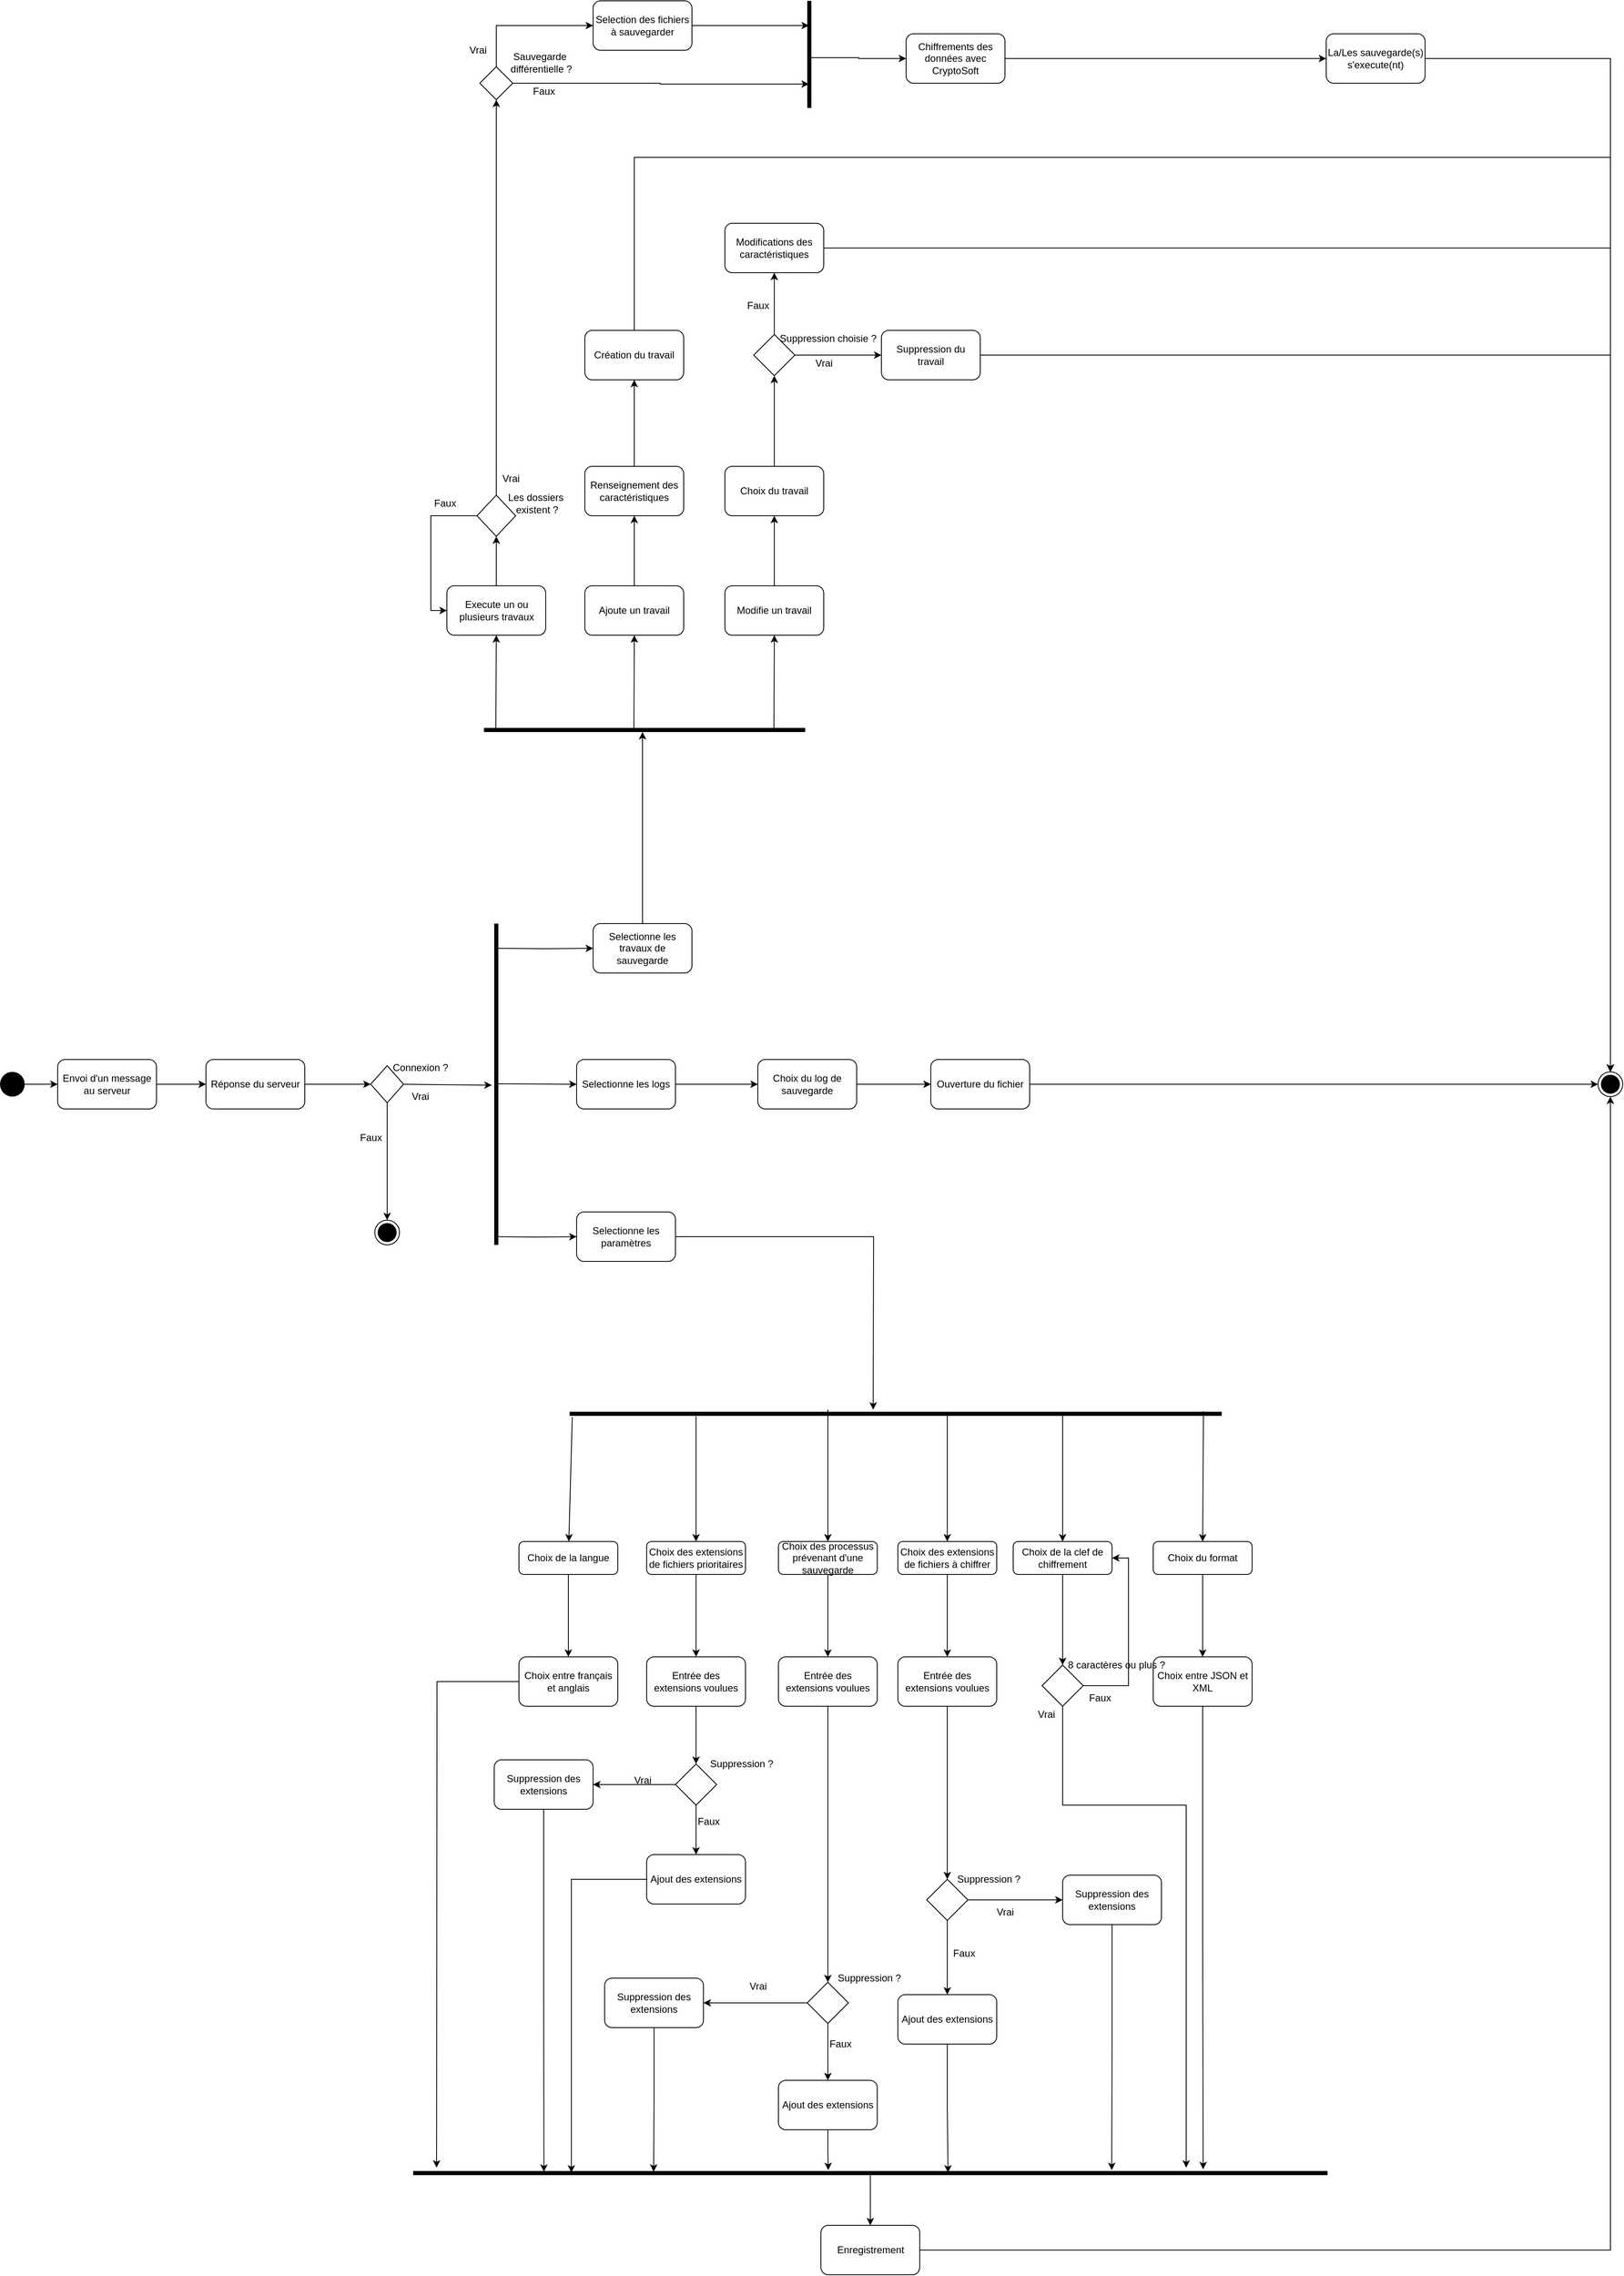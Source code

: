 <mxfile version="13.9.9" type="device"><diagram id="jHeaYpOQUecttkVSAdTn" name="Page-1"><mxGraphModel dx="2153" dy="1967" grid="1" gridSize="10" guides="1" tooltips="1" connect="1" arrows="1" fold="1" page="1" pageScale="1" pageWidth="827" pageHeight="1169" math="0" shadow="0"><root><mxCell id="0"/><mxCell id="1" parent="0"/><mxCell id="S0L2fQHhdzbisT9To6iD-13" style="edgeStyle=orthogonalEdgeStyle;rounded=0;orthogonalLoop=1;jettySize=auto;html=1;" edge="1" parent="1" source="CJok09yqFyBPi1jNYpN_-1" target="S0L2fQHhdzbisT9To6iD-1"><mxGeometry relative="1" as="geometry"/></mxCell><mxCell id="CJok09yqFyBPi1jNYpN_-1" value="" style="ellipse;fillColor=#000000;strokeColor=none;" parent="1" vertex="1"><mxGeometry x="-380" y="470" width="30" height="30" as="geometry"/></mxCell><mxCell id="CJok09yqFyBPi1jNYpN_-4" value="" style="html=1;points=[];perimeter=orthogonalPerimeter;fillColor=#000000;strokeColor=none;" parent="1" vertex="1"><mxGeometry x="220" y="290" width="5" height="390" as="geometry"/></mxCell><mxCell id="CJok09yqFyBPi1jNYpN_-5" style="edgeStyle=orthogonalEdgeStyle;rounded=0;orthogonalLoop=1;jettySize=auto;html=1;entryX=0;entryY=0.5;entryDx=0;entryDy=0;" parent="1" target="CJok09yqFyBPi1jNYpN_-6" edge="1"><mxGeometry relative="1" as="geometry"><mxPoint x="320" y="318" as="targetPoint"/><mxPoint x="224" y="320" as="sourcePoint"/></mxGeometry></mxCell><mxCell id="CJok09yqFyBPi1jNYpN_-6" value="Selectionne les travaux de sauvegarde" style="rounded=1;whiteSpace=wrap;html=1;" parent="1" vertex="1"><mxGeometry x="340" y="290" width="120" height="60" as="geometry"/></mxCell><mxCell id="CJok09yqFyBPi1jNYpN_-8" style="edgeStyle=orthogonalEdgeStyle;rounded=0;orthogonalLoop=1;jettySize=auto;html=1;entryX=0;entryY=0.5;entryDx=0;entryDy=0;" parent="1" target="CJok09yqFyBPi1jNYpN_-10" edge="1"><mxGeometry relative="1" as="geometry"><mxPoint x="325" y="484.5" as="targetPoint"/><mxPoint x="225" y="484.5" as="sourcePoint"/></mxGeometry></mxCell><mxCell id="CJok09yqFyBPi1jNYpN_-9" style="edgeStyle=orthogonalEdgeStyle;rounded=0;orthogonalLoop=1;jettySize=auto;html=1;entryX=0;entryY=0.5;entryDx=0;entryDy=0;" parent="1" target="CJok09yqFyBPi1jNYpN_-11" edge="1"><mxGeometry relative="1" as="geometry"><mxPoint x="330" y="670" as="targetPoint"/><mxPoint x="220" y="670" as="sourcePoint"/></mxGeometry></mxCell><mxCell id="CJok09yqFyBPi1jNYpN_-45" style="edgeStyle=orthogonalEdgeStyle;rounded=0;orthogonalLoop=1;jettySize=auto;html=1;entryX=0;entryY=0.5;entryDx=0;entryDy=0;" parent="1" source="CJok09yqFyBPi1jNYpN_-10" target="CJok09yqFyBPi1jNYpN_-46" edge="1"><mxGeometry relative="1" as="geometry"><mxPoint x="540" y="485" as="targetPoint"/></mxGeometry></mxCell><mxCell id="CJok09yqFyBPi1jNYpN_-10" value="Selectionne les logs" style="rounded=1;whiteSpace=wrap;html=1;" parent="1" vertex="1"><mxGeometry x="320" y="455" width="120" height="60" as="geometry"/></mxCell><mxCell id="CJok09yqFyBPi1jNYpN_-49" style="edgeStyle=orthogonalEdgeStyle;rounded=0;orthogonalLoop=1;jettySize=auto;html=1;" parent="1" source="CJok09yqFyBPi1jNYpN_-11" edge="1"><mxGeometry relative="1" as="geometry"><mxPoint x="680" y="880" as="targetPoint"/></mxGeometry></mxCell><mxCell id="CJok09yqFyBPi1jNYpN_-11" value="Selectionne les paramètres" style="rounded=1;whiteSpace=wrap;html=1;" parent="1" vertex="1"><mxGeometry x="320" y="640" width="120" height="60" as="geometry"/></mxCell><mxCell id="CJok09yqFyBPi1jNYpN_-13" value="" style="html=1;points=[];perimeter=orthogonalPerimeter;fillColor=#000000;strokeColor=none;rotation=90;" parent="1" vertex="1"><mxGeometry x="400" y="-140" width="5" height="390" as="geometry"/></mxCell><mxCell id="CJok09yqFyBPi1jNYpN_-14" value="" style="endArrow=classic;html=1;exitX=0.5;exitY=0;exitDx=0;exitDy=0;" parent="1" source="CJok09yqFyBPi1jNYpN_-6" target="CJok09yqFyBPi1jNYpN_-13" edge="1"><mxGeometry width="50" height="50" relative="1" as="geometry"><mxPoint x="370" y="230" as="sourcePoint"/><mxPoint x="420" y="180" as="targetPoint"/></mxGeometry></mxCell><mxCell id="CJok09yqFyBPi1jNYpN_-15" value="" style="endArrow=classic;html=1;exitX=0.9;exitY=0.963;exitDx=0;exitDy=0;exitPerimeter=0;entryX=0.5;entryY=1;entryDx=0;entryDy=0;" parent="1" source="CJok09yqFyBPi1jNYpN_-13" target="CJok09yqFyBPi1jNYpN_-16" edge="1"><mxGeometry width="50" height="50" relative="1" as="geometry"><mxPoint x="380" y="-10" as="sourcePoint"/><mxPoint x="222" y="-40" as="targetPoint"/></mxGeometry></mxCell><mxCell id="CJok09yqFyBPi1jNYpN_-16" value="Execute un ou plusieurs travaux" style="rounded=1;whiteSpace=wrap;html=1;" parent="1" vertex="1"><mxGeometry x="162.5" y="-120" width="120" height="60" as="geometry"/></mxCell><mxCell id="CJok09yqFyBPi1jNYpN_-17" value="Ajoute un travail" style="rounded=1;whiteSpace=wrap;html=1;" parent="1" vertex="1"><mxGeometry x="330" y="-120" width="120" height="60" as="geometry"/></mxCell><mxCell id="CJok09yqFyBPi1jNYpN_-18" value="Modifie un travail" style="rounded=1;whiteSpace=wrap;html=1;" parent="1" vertex="1"><mxGeometry x="500" y="-120" width="120" height="60" as="geometry"/></mxCell><mxCell id="CJok09yqFyBPi1jNYpN_-19" value="" style="endArrow=classic;html=1;exitX=0.9;exitY=0.963;exitDx=0;exitDy=0;exitPerimeter=0;entryX=0.5;entryY=1;entryDx=0;entryDy=0;" parent="1" edge="1"><mxGeometry width="50" height="50" relative="1" as="geometry"><mxPoint x="389.5" y="57" as="sourcePoint"/><mxPoint x="390.07" y="-60" as="targetPoint"/></mxGeometry></mxCell><mxCell id="CJok09yqFyBPi1jNYpN_-20" value="" style="endArrow=classic;html=1;exitX=0.9;exitY=0.963;exitDx=0;exitDy=0;exitPerimeter=0;entryX=0.5;entryY=1;entryDx=0;entryDy=0;" parent="1" edge="1"><mxGeometry width="50" height="50" relative="1" as="geometry"><mxPoint x="559.5" y="57" as="sourcePoint"/><mxPoint x="560.07" y="-60" as="targetPoint"/></mxGeometry></mxCell><mxCell id="CJok09yqFyBPi1jNYpN_-26" style="edgeStyle=orthogonalEdgeStyle;rounded=0;orthogonalLoop=1;jettySize=auto;html=1;entryX=0;entryY=0.5;entryDx=0;entryDy=0;" parent="1" source="CJok09yqFyBPi1jNYpN_-21" target="CJok09yqFyBPi1jNYpN_-16" edge="1"><mxGeometry relative="1" as="geometry"><mxPoint x="110" y="-205" as="targetPoint"/><Array as="points"><mxPoint x="143" y="-205"/><mxPoint x="143" y="-90"/></Array></mxGeometry></mxCell><mxCell id="CJok09yqFyBPi1jNYpN_-21" value="" style="rhombus;whiteSpace=wrap;html=1;" parent="1" vertex="1"><mxGeometry x="199" y="-230" width="47" height="50" as="geometry"/></mxCell><mxCell id="CJok09yqFyBPi1jNYpN_-22" value="" style="endArrow=classic;html=1;exitX=0.5;exitY=0;exitDx=0;exitDy=0;entryX=0.5;entryY=1;entryDx=0;entryDy=0;" parent="1" source="CJok09yqFyBPi1jNYpN_-16" target="CJok09yqFyBPi1jNYpN_-21" edge="1"><mxGeometry width="50" height="50" relative="1" as="geometry"><mxPoint x="310" y="-150" as="sourcePoint"/><mxPoint x="360" y="-200" as="targetPoint"/></mxGeometry></mxCell><mxCell id="CJok09yqFyBPi1jNYpN_-23" value="Les dossiers&lt;br&gt;&amp;nbsp;existent ?" style="text;html=1;align=center;verticalAlign=middle;resizable=0;points=[];autosize=1;" parent="1" vertex="1"><mxGeometry x="230" y="-235" width="80" height="30" as="geometry"/></mxCell><mxCell id="S0L2fQHhdzbisT9To6iD-15" style="edgeStyle=orthogonalEdgeStyle;rounded=0;orthogonalLoop=1;jettySize=auto;html=1;entryX=0.5;entryY=1;entryDx=0;entryDy=0;exitX=0.5;exitY=0;exitDx=0;exitDy=0;" edge="1" parent="1" source="CJok09yqFyBPi1jNYpN_-21" target="S0L2fQHhdzbisT9To6iD-14"><mxGeometry relative="1" as="geometry"><mxPoint x="222.5" y="-584" as="sourcePoint"/></mxGeometry></mxCell><mxCell id="CJok09yqFyBPi1jNYpN_-27" value="Vrai" style="text;html=1;align=center;verticalAlign=middle;resizable=0;points=[];autosize=1;" parent="1" vertex="1"><mxGeometry x="220" y="-260" width="40" height="20" as="geometry"/></mxCell><mxCell id="CJok09yqFyBPi1jNYpN_-28" value="Faux" style="text;html=1;align=center;verticalAlign=middle;resizable=0;points=[];autosize=1;" parent="1" vertex="1"><mxGeometry x="140" y="-230" width="40" height="20" as="geometry"/></mxCell><mxCell id="CJok09yqFyBPi1jNYpN_-29" value="" style="endArrow=classic;html=1;exitX=0.5;exitY=0;exitDx=0;exitDy=0;entryX=0.5;entryY=1;entryDx=0;entryDy=0;" parent="1" source="CJok09yqFyBPi1jNYpN_-17" target="CJok09yqFyBPi1jNYpN_-30" edge="1"><mxGeometry width="50" height="50" relative="1" as="geometry"><mxPoint x="389.5" y="-146.5" as="sourcePoint"/><mxPoint x="390" y="-270" as="targetPoint"/></mxGeometry></mxCell><mxCell id="CJok09yqFyBPi1jNYpN_-31" style="edgeStyle=orthogonalEdgeStyle;rounded=0;orthogonalLoop=1;jettySize=auto;html=1;entryX=0.5;entryY=1;entryDx=0;entryDy=0;" parent="1" source="CJok09yqFyBPi1jNYpN_-30" target="CJok09yqFyBPi1jNYpN_-32" edge="1"><mxGeometry relative="1" as="geometry"><mxPoint x="390" y="-420" as="targetPoint"/></mxGeometry></mxCell><mxCell id="CJok09yqFyBPi1jNYpN_-30" value="Renseignement des caractéristiques" style="rounded=1;whiteSpace=wrap;html=1;" parent="1" vertex="1"><mxGeometry x="330" y="-265" width="120" height="60" as="geometry"/></mxCell><mxCell id="CJok09yqFyBPi1jNYpN_-135" style="edgeStyle=orthogonalEdgeStyle;rounded=0;orthogonalLoop=1;jettySize=auto;html=1;entryX=0.5;entryY=0;entryDx=0;entryDy=0;" parent="1" source="CJok09yqFyBPi1jNYpN_-32" target="CJok09yqFyBPi1jNYpN_-130" edge="1"><mxGeometry relative="1" as="geometry"><Array as="points"><mxPoint x="390" y="-640"/><mxPoint x="1575" y="-640"/></Array></mxGeometry></mxCell><mxCell id="CJok09yqFyBPi1jNYpN_-32" value="Création du travail" style="rounded=1;whiteSpace=wrap;html=1;" parent="1" vertex="1"><mxGeometry x="330" y="-430" width="120" height="60" as="geometry"/></mxCell><mxCell id="CJok09yqFyBPi1jNYpN_-33" value="" style="endArrow=classic;html=1;exitX=0.5;exitY=0;exitDx=0;exitDy=0;entryX=0.5;entryY=1;entryDx=0;entryDy=0;" parent="1" target="CJok09yqFyBPi1jNYpN_-35" edge="1"><mxGeometry width="50" height="50" relative="1" as="geometry"><mxPoint x="560" y="-120" as="sourcePoint"/><mxPoint x="560" y="-270" as="targetPoint"/></mxGeometry></mxCell><mxCell id="CJok09yqFyBPi1jNYpN_-38" style="edgeStyle=orthogonalEdgeStyle;rounded=0;orthogonalLoop=1;jettySize=auto;html=1;entryX=0.5;entryY=1;entryDx=0;entryDy=0;" parent="1" source="CJok09yqFyBPi1jNYpN_-35" target="CJok09yqFyBPi1jNYpN_-37" edge="1"><mxGeometry relative="1" as="geometry"/></mxCell><mxCell id="CJok09yqFyBPi1jNYpN_-35" value="Choix du travail" style="rounded=1;whiteSpace=wrap;html=1;" parent="1" vertex="1"><mxGeometry x="500" y="-265" width="120" height="60" as="geometry"/></mxCell><mxCell id="CJok09yqFyBPi1jNYpN_-134" style="edgeStyle=orthogonalEdgeStyle;rounded=0;orthogonalLoop=1;jettySize=auto;html=1;entryX=0.5;entryY=0;entryDx=0;entryDy=0;" parent="1" source="CJok09yqFyBPi1jNYpN_-36" target="CJok09yqFyBPi1jNYpN_-130" edge="1"><mxGeometry relative="1" as="geometry"><mxPoint x="1580" y="470" as="targetPoint"/></mxGeometry></mxCell><mxCell id="CJok09yqFyBPi1jNYpN_-36" value="Modifications des caractéristiques" style="rounded=1;whiteSpace=wrap;html=1;" parent="1" vertex="1"><mxGeometry x="500" y="-560" width="120" height="60" as="geometry"/></mxCell><mxCell id="CJok09yqFyBPi1jNYpN_-39" style="edgeStyle=orthogonalEdgeStyle;rounded=0;orthogonalLoop=1;jettySize=auto;html=1;entryX=0.5;entryY=1;entryDx=0;entryDy=0;" parent="1" source="CJok09yqFyBPi1jNYpN_-37" target="CJok09yqFyBPi1jNYpN_-36" edge="1"><mxGeometry relative="1" as="geometry"/></mxCell><mxCell id="CJok09yqFyBPi1jNYpN_-40" style="edgeStyle=orthogonalEdgeStyle;rounded=0;orthogonalLoop=1;jettySize=auto;html=1;" parent="1" source="CJok09yqFyBPi1jNYpN_-37" edge="1"><mxGeometry relative="1" as="geometry"><mxPoint x="690" y="-400" as="targetPoint"/></mxGeometry></mxCell><mxCell id="CJok09yqFyBPi1jNYpN_-37" value="" style="rhombus;whiteSpace=wrap;html=1;" parent="1" vertex="1"><mxGeometry x="535" y="-425" width="50" height="50" as="geometry"/></mxCell><mxCell id="CJok09yqFyBPi1jNYpN_-133" style="edgeStyle=orthogonalEdgeStyle;rounded=0;orthogonalLoop=1;jettySize=auto;html=1;entryX=0.5;entryY=0;entryDx=0;entryDy=0;" parent="1" source="CJok09yqFyBPi1jNYpN_-41" target="CJok09yqFyBPi1jNYpN_-130" edge="1"><mxGeometry relative="1" as="geometry"/></mxCell><mxCell id="CJok09yqFyBPi1jNYpN_-41" value="Suppression du travail" style="rounded=1;whiteSpace=wrap;html=1;" parent="1" vertex="1"><mxGeometry x="690" y="-430" width="120" height="60" as="geometry"/></mxCell><mxCell id="CJok09yqFyBPi1jNYpN_-42" value="Suppression choisie ?" style="text;html=1;align=center;verticalAlign=middle;resizable=0;points=[];autosize=1;" parent="1" vertex="1"><mxGeometry x="560" y="-430" width="130" height="20" as="geometry"/></mxCell><mxCell id="CJok09yqFyBPi1jNYpN_-43" value="Faux" style="text;html=1;align=center;verticalAlign=middle;resizable=0;points=[];autosize=1;" parent="1" vertex="1"><mxGeometry x="520" y="-470" width="40" height="20" as="geometry"/></mxCell><mxCell id="CJok09yqFyBPi1jNYpN_-44" value="Vrai" style="text;html=1;align=center;verticalAlign=middle;resizable=0;points=[];autosize=1;" parent="1" vertex="1"><mxGeometry x="600" y="-400" width="40" height="20" as="geometry"/></mxCell><mxCell id="CJok09yqFyBPi1jNYpN_-47" style="edgeStyle=orthogonalEdgeStyle;rounded=0;orthogonalLoop=1;jettySize=auto;html=1;" parent="1" source="CJok09yqFyBPi1jNYpN_-46" edge="1"><mxGeometry relative="1" as="geometry"><mxPoint x="750" y="485" as="targetPoint"/></mxGeometry></mxCell><mxCell id="CJok09yqFyBPi1jNYpN_-46" value="Choix du log de sauvegarde" style="rounded=1;whiteSpace=wrap;html=1;" parent="1" vertex="1"><mxGeometry x="540" y="455" width="120" height="60" as="geometry"/></mxCell><mxCell id="CJok09yqFyBPi1jNYpN_-132" style="edgeStyle=orthogonalEdgeStyle;rounded=0;orthogonalLoop=1;jettySize=auto;html=1;entryX=0;entryY=0.5;entryDx=0;entryDy=0;" parent="1" source="CJok09yqFyBPi1jNYpN_-48" target="CJok09yqFyBPi1jNYpN_-130" edge="1"><mxGeometry relative="1" as="geometry"/></mxCell><mxCell id="CJok09yqFyBPi1jNYpN_-48" value="Ouverture du fichier" style="rounded=1;whiteSpace=wrap;html=1;" parent="1" vertex="1"><mxGeometry x="750" y="455" width="120" height="60" as="geometry"/></mxCell><mxCell id="CJok09yqFyBPi1jNYpN_-52" value="" style="html=1;points=[];perimeter=orthogonalPerimeter;fillColor=#000000;strokeColor=none;rotation=90;" parent="1" vertex="1"><mxGeometry x="704.85" y="489.22" width="5" height="791.56" as="geometry"/></mxCell><mxCell id="CJok09yqFyBPi1jNYpN_-54" value="" style="endArrow=classic;html=1;exitX=1.3;exitY=0.996;exitDx=0;exitDy=0;exitPerimeter=0;" parent="1" source="CJok09yqFyBPi1jNYpN_-52" target="CJok09yqFyBPi1jNYpN_-60" edge="1"><mxGeometry width="50" height="50" relative="1" as="geometry"><mxPoint x="680" y="730" as="sourcePoint"/><mxPoint x="380" y="1040" as="targetPoint"/></mxGeometry></mxCell><mxCell id="CJok09yqFyBPi1jNYpN_-55" value="" style="endArrow=classic;html=1;entryX=0.5;entryY=0;entryDx=0;entryDy=0;exitX=-0.101;exitY=0.028;exitDx=0;exitDy=0;exitPerimeter=0;" parent="1" source="CJok09yqFyBPi1jNYpN_-52" target="CJok09yqFyBPi1jNYpN_-62" edge="1"><mxGeometry width="50" height="50" relative="1" as="geometry"><mxPoint x="1060" y="889" as="sourcePoint"/><mxPoint x="1010.1" y="1029" as="targetPoint"/></mxGeometry></mxCell><mxCell id="CJok09yqFyBPi1jNYpN_-56" value="" style="endArrow=classic;html=1;entryX=0.5;entryY=0;entryDx=0;entryDy=0;" parent="1" target="CJok09yqFyBPi1jNYpN_-61" edge="1"><mxGeometry width="50" height="50" relative="1" as="geometry"><mxPoint x="465" y="888" as="sourcePoint"/><mxPoint x="492" y="1040" as="targetPoint"/></mxGeometry></mxCell><mxCell id="CJok09yqFyBPi1jNYpN_-57" value="" style="endArrow=classic;html=1;" parent="1" edge="1"><mxGeometry width="50" height="50" relative="1" as="geometry"><mxPoint x="625" y="880" as="sourcePoint"/><mxPoint x="625" y="1040" as="targetPoint"/></mxGeometry></mxCell><mxCell id="CJok09yqFyBPi1jNYpN_-58" value="" style="endArrow=classic;html=1;entryX=0.5;entryY=0;entryDx=0;entryDy=0;" parent="1" source="CJok09yqFyBPi1jNYpN_-52" target="CJok09yqFyBPi1jNYpN_-65" edge="1"><mxGeometry width="50" height="50" relative="1" as="geometry"><mxPoint x="700" y="890" as="sourcePoint"/><mxPoint x="744" y="1040" as="targetPoint"/></mxGeometry></mxCell><mxCell id="CJok09yqFyBPi1jNYpN_-59" value="" style="endArrow=classic;html=1;entryX=0.5;entryY=0;entryDx=0;entryDy=0;" parent="1" source="CJok09yqFyBPi1jNYpN_-52" target="CJok09yqFyBPi1jNYpN_-64" edge="1"><mxGeometry width="50" height="50" relative="1" as="geometry"><mxPoint x="880" y="890" as="sourcePoint"/><mxPoint x="880" y="1040" as="targetPoint"/></mxGeometry></mxCell><mxCell id="CJok09yqFyBPi1jNYpN_-67" style="edgeStyle=orthogonalEdgeStyle;rounded=0;orthogonalLoop=1;jettySize=auto;html=1;" parent="1" source="CJok09yqFyBPi1jNYpN_-60" edge="1"><mxGeometry relative="1" as="geometry"><mxPoint x="310" y="1180" as="targetPoint"/></mxGeometry></mxCell><mxCell id="CJok09yqFyBPi1jNYpN_-60" value="Choix de la langue" style="rounded=1;whiteSpace=wrap;html=1;" parent="1" vertex="1"><mxGeometry x="250" y="1040" width="120" height="40" as="geometry"/></mxCell><mxCell id="CJok09yqFyBPi1jNYpN_-68" style="edgeStyle=orthogonalEdgeStyle;rounded=0;orthogonalLoop=1;jettySize=auto;html=1;entryX=0.5;entryY=0;entryDx=0;entryDy=0;" parent="1" source="CJok09yqFyBPi1jNYpN_-61" target="CJok09yqFyBPi1jNYpN_-82" edge="1"><mxGeometry relative="1" as="geometry"><mxPoint x="465" y="1170" as="targetPoint"/></mxGeometry></mxCell><mxCell id="CJok09yqFyBPi1jNYpN_-61" value="Choix des extensions de fichiers prioritaires" style="rounded=1;whiteSpace=wrap;html=1;" parent="1" vertex="1"><mxGeometry x="405" y="1040" width="120" height="40" as="geometry"/></mxCell><mxCell id="CJok09yqFyBPi1jNYpN_-72" style="edgeStyle=orthogonalEdgeStyle;rounded=0;orthogonalLoop=1;jettySize=auto;html=1;entryX=0.5;entryY=0;entryDx=0;entryDy=0;" parent="1" source="CJok09yqFyBPi1jNYpN_-62" target="CJok09yqFyBPi1jNYpN_-75" edge="1"><mxGeometry relative="1" as="geometry"><mxPoint x="1060" y="1190" as="targetPoint"/></mxGeometry></mxCell><mxCell id="CJok09yqFyBPi1jNYpN_-62" value="Choix du format" style="rounded=1;whiteSpace=wrap;html=1;" parent="1" vertex="1"><mxGeometry x="1020" y="1040" width="120" height="40" as="geometry"/></mxCell><mxCell id="CJok09yqFyBPi1jNYpN_-71" style="edgeStyle=orthogonalEdgeStyle;rounded=0;orthogonalLoop=1;jettySize=auto;html=1;" parent="1" source="CJok09yqFyBPi1jNYpN_-64" edge="1"><mxGeometry relative="1" as="geometry"><mxPoint x="910" y="1190" as="targetPoint"/></mxGeometry></mxCell><mxCell id="CJok09yqFyBPi1jNYpN_-64" value="Choix de la clef de chiffrement" style="rounded=1;whiteSpace=wrap;html=1;" parent="1" vertex="1"><mxGeometry x="850" y="1040" width="120" height="40" as="geometry"/></mxCell><mxCell id="CJok09yqFyBPi1jNYpN_-70" style="edgeStyle=orthogonalEdgeStyle;rounded=0;orthogonalLoop=1;jettySize=auto;html=1;" parent="1" source="CJok09yqFyBPi1jNYpN_-65" edge="1"><mxGeometry relative="1" as="geometry"><mxPoint x="770" y="1180" as="targetPoint"/></mxGeometry></mxCell><mxCell id="CJok09yqFyBPi1jNYpN_-65" value="Choix des extensions de fichiers à chiffrer" style="rounded=1;whiteSpace=wrap;html=1;" parent="1" vertex="1"><mxGeometry x="710" y="1040" width="120" height="40" as="geometry"/></mxCell><mxCell id="CJok09yqFyBPi1jNYpN_-69" style="edgeStyle=orthogonalEdgeStyle;rounded=0;orthogonalLoop=1;jettySize=auto;html=1;" parent="1" source="CJok09yqFyBPi1jNYpN_-66" edge="1"><mxGeometry relative="1" as="geometry"><mxPoint x="625" y="1180" as="targetPoint"/></mxGeometry></mxCell><mxCell id="CJok09yqFyBPi1jNYpN_-66" value="Choix des processus prévenant d'une sauvegarde" style="rounded=1;whiteSpace=wrap;html=1;" parent="1" vertex="1"><mxGeometry x="565" y="1040" width="120" height="40" as="geometry"/></mxCell><mxCell id="CJok09yqFyBPi1jNYpN_-131" style="edgeStyle=orthogonalEdgeStyle;rounded=0;orthogonalLoop=1;jettySize=auto;html=1;entryX=0.5;entryY=1;entryDx=0;entryDy=0;" parent="1" source="CJok09yqFyBPi1jNYpN_-73" target="CJok09yqFyBPi1jNYpN_-130" edge="1"><mxGeometry relative="1" as="geometry"/></mxCell><mxCell id="CJok09yqFyBPi1jNYpN_-73" value="Enregistrement" style="rounded=1;whiteSpace=wrap;html=1;" parent="1" vertex="1"><mxGeometry x="616.57" y="1870" width="120" height="60" as="geometry"/></mxCell><mxCell id="CJok09yqFyBPi1jNYpN_-126" style="edgeStyle=orthogonalEdgeStyle;rounded=0;orthogonalLoop=1;jettySize=auto;html=1;" parent="1" source="CJok09yqFyBPi1jNYpN_-74" edge="1"><mxGeometry relative="1" as="geometry"><mxPoint x="150" y="1800" as="targetPoint"/></mxGeometry></mxCell><mxCell id="CJok09yqFyBPi1jNYpN_-74" value="Choix entre français et anglais" style="rounded=1;whiteSpace=wrap;html=1;" parent="1" vertex="1"><mxGeometry x="250" y="1180" width="120" height="60" as="geometry"/></mxCell><mxCell id="CJok09yqFyBPi1jNYpN_-127" style="edgeStyle=orthogonalEdgeStyle;rounded=0;orthogonalLoop=1;jettySize=auto;html=1;entryX=-0.414;entryY=0.136;entryDx=0;entryDy=0;entryPerimeter=0;" parent="1" source="CJok09yqFyBPi1jNYpN_-75" target="CJok09yqFyBPi1jNYpN_-119" edge="1"><mxGeometry relative="1" as="geometry"/></mxCell><mxCell id="CJok09yqFyBPi1jNYpN_-75" value="Choix entre JSON et XML" style="rounded=1;whiteSpace=wrap;html=1;" parent="1" vertex="1"><mxGeometry x="1020" y="1180" width="120" height="60" as="geometry"/></mxCell><mxCell id="CJok09yqFyBPi1jNYpN_-77" style="edgeStyle=orthogonalEdgeStyle;rounded=0;orthogonalLoop=1;jettySize=auto;html=1;entryX=1;entryY=0.5;entryDx=0;entryDy=0;" parent="1" source="CJok09yqFyBPi1jNYpN_-76" target="CJok09yqFyBPi1jNYpN_-64" edge="1"><mxGeometry relative="1" as="geometry"><mxPoint x="1000" y="1060" as="targetPoint"/><Array as="points"><mxPoint x="990" y="1215"/><mxPoint x="990" y="1060"/></Array></mxGeometry></mxCell><mxCell id="CJok09yqFyBPi1jNYpN_-80" style="edgeStyle=orthogonalEdgeStyle;rounded=0;orthogonalLoop=1;jettySize=auto;html=1;" parent="1" source="CJok09yqFyBPi1jNYpN_-76" edge="1"><mxGeometry relative="1" as="geometry"><mxPoint x="1060" y="1800" as="targetPoint"/><Array as="points"><mxPoint x="910" y="1360"/><mxPoint x="1060" y="1360"/></Array></mxGeometry></mxCell><mxCell id="CJok09yqFyBPi1jNYpN_-76" value="" style="rhombus;whiteSpace=wrap;html=1;" parent="1" vertex="1"><mxGeometry x="885" y="1190" width="50" height="50" as="geometry"/></mxCell><mxCell id="CJok09yqFyBPi1jNYpN_-78" value="Faux" style="text;html=1;align=center;verticalAlign=middle;resizable=0;points=[];autosize=1;" parent="1" vertex="1"><mxGeometry x="935" y="1220" width="40" height="20" as="geometry"/></mxCell><mxCell id="CJok09yqFyBPi1jNYpN_-79" value="8 caractères ou plus ?" style="text;html=1;align=center;verticalAlign=middle;resizable=0;points=[];autosize=1;" parent="1" vertex="1"><mxGeometry x="910" y="1180" width="130" height="20" as="geometry"/></mxCell><mxCell id="CJok09yqFyBPi1jNYpN_-81" value="Vrai" style="text;html=1;align=center;verticalAlign=middle;resizable=0;points=[];autosize=1;" parent="1" vertex="1"><mxGeometry x="870" y="1240" width="40" height="20" as="geometry"/></mxCell><mxCell id="CJok09yqFyBPi1jNYpN_-83" style="edgeStyle=orthogonalEdgeStyle;rounded=0;orthogonalLoop=1;jettySize=auto;html=1;" parent="1" source="CJok09yqFyBPi1jNYpN_-82" edge="1"><mxGeometry relative="1" as="geometry"><mxPoint x="465" y="1310" as="targetPoint"/></mxGeometry></mxCell><mxCell id="CJok09yqFyBPi1jNYpN_-82" value="Entrée des extensions voulues" style="rounded=1;whiteSpace=wrap;html=1;" parent="1" vertex="1"><mxGeometry x="405" y="1180" width="120" height="60" as="geometry"/></mxCell><mxCell id="CJok09yqFyBPi1jNYpN_-89" style="edgeStyle=orthogonalEdgeStyle;rounded=0;orthogonalLoop=1;jettySize=auto;html=1;entryX=0.5;entryY=0;entryDx=0;entryDy=0;" parent="1" source="CJok09yqFyBPi1jNYpN_-84" target="CJok09yqFyBPi1jNYpN_-90" edge="1"><mxGeometry relative="1" as="geometry"><mxPoint x="465" y="1440" as="targetPoint"/></mxGeometry></mxCell><mxCell id="CJok09yqFyBPi1jNYpN_-84" value="" style="rhombus;whiteSpace=wrap;html=1;" parent="1" vertex="1"><mxGeometry x="440" y="1310" width="50" height="50" as="geometry"/></mxCell><mxCell id="CJok09yqFyBPi1jNYpN_-85" value="Suppression ?" style="text;html=1;align=center;verticalAlign=middle;resizable=0;points=[];autosize=1;" parent="1" vertex="1"><mxGeometry x="475" y="1300" width="90" height="20" as="geometry"/></mxCell><mxCell id="CJok09yqFyBPi1jNYpN_-86" value="" style="endArrow=classic;html=1;exitX=0;exitY=0.5;exitDx=0;exitDy=0;entryX=1;entryY=0.5;entryDx=0;entryDy=0;" parent="1" source="CJok09yqFyBPi1jNYpN_-84" target="CJok09yqFyBPi1jNYpN_-87" edge="1"><mxGeometry width="50" height="50" relative="1" as="geometry"><mxPoint x="990" y="1310" as="sourcePoint"/><mxPoint x="370" y="1335" as="targetPoint"/></mxGeometry></mxCell><mxCell id="CJok09yqFyBPi1jNYpN_-125" style="edgeStyle=orthogonalEdgeStyle;rounded=0;orthogonalLoop=1;jettySize=auto;html=1;entryX=0.186;entryY=0.857;entryDx=0;entryDy=0;entryPerimeter=0;" parent="1" source="CJok09yqFyBPi1jNYpN_-87" target="CJok09yqFyBPi1jNYpN_-119" edge="1"><mxGeometry relative="1" as="geometry"><mxPoint x="280" y="1720" as="targetPoint"/><Array as="points"/></mxGeometry></mxCell><mxCell id="CJok09yqFyBPi1jNYpN_-87" value="Suppression des extensions" style="rounded=1;whiteSpace=wrap;html=1;" parent="1" vertex="1"><mxGeometry x="220" y="1305" width="120" height="60" as="geometry"/></mxCell><mxCell id="CJok09yqFyBPi1jNYpN_-88" value="Vrai" style="text;html=1;align=center;verticalAlign=middle;resizable=0;points=[];autosize=1;" parent="1" vertex="1"><mxGeometry x="380" y="1320" width="40" height="20" as="geometry"/></mxCell><mxCell id="CJok09yqFyBPi1jNYpN_-123" style="edgeStyle=orthogonalEdgeStyle;rounded=0;orthogonalLoop=1;jettySize=auto;html=1;entryX=0.386;entryY=0.827;entryDx=0;entryDy=0;entryPerimeter=0;" parent="1" source="CJok09yqFyBPi1jNYpN_-90" target="CJok09yqFyBPi1jNYpN_-119" edge="1"><mxGeometry relative="1" as="geometry"><Array as="points"><mxPoint x="314" y="1450"/></Array></mxGeometry></mxCell><mxCell id="CJok09yqFyBPi1jNYpN_-90" value="Ajout des extensions" style="rounded=1;whiteSpace=wrap;html=1;" parent="1" vertex="1"><mxGeometry x="405" y="1420" width="120" height="60" as="geometry"/></mxCell><mxCell id="CJok09yqFyBPi1jNYpN_-100" style="edgeStyle=orthogonalEdgeStyle;rounded=0;orthogonalLoop=1;jettySize=auto;html=1;entryX=0.5;entryY=0;entryDx=0;entryDy=0;" parent="1" source="CJok09yqFyBPi1jNYpN_-91" target="CJok09yqFyBPi1jNYpN_-102" edge="1"><mxGeometry relative="1" as="geometry"><mxPoint x="625" y="1590" as="targetPoint"/></mxGeometry></mxCell><mxCell id="CJok09yqFyBPi1jNYpN_-91" value="Entrée des extensions voulues" style="rounded=1;whiteSpace=wrap;html=1;" parent="1" vertex="1"><mxGeometry x="565" y="1180" width="120" height="60" as="geometry"/></mxCell><mxCell id="CJok09yqFyBPi1jNYpN_-101" style="edgeStyle=orthogonalEdgeStyle;rounded=0;orthogonalLoop=1;jettySize=auto;html=1;entryX=0.5;entryY=0;entryDx=0;entryDy=0;" parent="1" source="CJok09yqFyBPi1jNYpN_-92" target="CJok09yqFyBPi1jNYpN_-108" edge="1"><mxGeometry relative="1" as="geometry"><mxPoint x="770" y="1460" as="targetPoint"/></mxGeometry></mxCell><mxCell id="CJok09yqFyBPi1jNYpN_-92" value="Entrée des extensions voulues" style="rounded=1;whiteSpace=wrap;html=1;" parent="1" vertex="1"><mxGeometry x="710" y="1180" width="120" height="60" as="geometry"/></mxCell><mxCell id="CJok09yqFyBPi1jNYpN_-106" style="edgeStyle=orthogonalEdgeStyle;rounded=0;orthogonalLoop=1;jettySize=auto;html=1;entryX=1;entryY=0.5;entryDx=0;entryDy=0;" parent="1" source="CJok09yqFyBPi1jNYpN_-102" target="CJok09yqFyBPi1jNYpN_-104" edge="1"><mxGeometry relative="1" as="geometry"/></mxCell><mxCell id="CJok09yqFyBPi1jNYpN_-107" style="edgeStyle=orthogonalEdgeStyle;rounded=0;orthogonalLoop=1;jettySize=auto;html=1;entryX=0.5;entryY=0;entryDx=0;entryDy=0;" parent="1" source="CJok09yqFyBPi1jNYpN_-102" target="CJok09yqFyBPi1jNYpN_-105" edge="1"><mxGeometry relative="1" as="geometry"/></mxCell><mxCell id="CJok09yqFyBPi1jNYpN_-102" value="" style="rhombus;whiteSpace=wrap;html=1;" parent="1" vertex="1"><mxGeometry x="600" y="1575" width="50" height="50" as="geometry"/></mxCell><mxCell id="CJok09yqFyBPi1jNYpN_-103" value="Suppression ?" style="text;html=1;align=center;verticalAlign=middle;resizable=0;points=[];autosize=1;" parent="1" vertex="1"><mxGeometry x="630" y="1560" width="90" height="20" as="geometry"/></mxCell><mxCell id="CJok09yqFyBPi1jNYpN_-122" style="edgeStyle=orthogonalEdgeStyle;rounded=0;orthogonalLoop=1;jettySize=auto;html=1;entryX=0.186;entryY=0.737;entryDx=0;entryDy=0;entryPerimeter=0;" parent="1" source="CJok09yqFyBPi1jNYpN_-104" target="CJok09yqFyBPi1jNYpN_-119" edge="1"><mxGeometry relative="1" as="geometry"/></mxCell><mxCell id="CJok09yqFyBPi1jNYpN_-104" value="Suppression des extensions" style="rounded=1;whiteSpace=wrap;html=1;" parent="1" vertex="1"><mxGeometry x="354" y="1570" width="120" height="60" as="geometry"/></mxCell><mxCell id="CJok09yqFyBPi1jNYpN_-120" style="edgeStyle=orthogonalEdgeStyle;rounded=0;orthogonalLoop=1;jettySize=auto;html=1;entryX=-0.214;entryY=0.546;entryDx=0;entryDy=0;entryPerimeter=0;" parent="1" source="CJok09yqFyBPi1jNYpN_-105" target="CJok09yqFyBPi1jNYpN_-119" edge="1"><mxGeometry relative="1" as="geometry"/></mxCell><mxCell id="CJok09yqFyBPi1jNYpN_-105" value="Ajout des extensions" style="rounded=1;whiteSpace=wrap;html=1;" parent="1" vertex="1"><mxGeometry x="565" y="1694" width="120" height="60" as="geometry"/></mxCell><mxCell id="CJok09yqFyBPi1jNYpN_-109" style="edgeStyle=orthogonalEdgeStyle;rounded=0;orthogonalLoop=1;jettySize=auto;html=1;exitX=1;exitY=0.5;exitDx=0;exitDy=0;entryX=0;entryY=0.5;entryDx=0;entryDy=0;" parent="1" source="CJok09yqFyBPi1jNYpN_-108" target="CJok09yqFyBPi1jNYpN_-113" edge="1"><mxGeometry relative="1" as="geometry"><mxPoint x="910" y="1475" as="targetPoint"/></mxGeometry></mxCell><mxCell id="CJok09yqFyBPi1jNYpN_-111" style="edgeStyle=orthogonalEdgeStyle;rounded=0;orthogonalLoop=1;jettySize=auto;html=1;entryX=0.5;entryY=0;entryDx=0;entryDy=0;" parent="1" source="CJok09yqFyBPi1jNYpN_-108" target="CJok09yqFyBPi1jNYpN_-112" edge="1"><mxGeometry relative="1" as="geometry"><mxPoint x="780" y="1620" as="targetPoint"/></mxGeometry></mxCell><mxCell id="CJok09yqFyBPi1jNYpN_-108" value="" style="rhombus;whiteSpace=wrap;html=1;" parent="1" vertex="1"><mxGeometry x="745" y="1450" width="50" height="50" as="geometry"/></mxCell><mxCell id="CJok09yqFyBPi1jNYpN_-110" value="Suppression ?" style="text;html=1;align=center;verticalAlign=middle;resizable=0;points=[];autosize=1;" parent="1" vertex="1"><mxGeometry x="775" y="1440" width="90" height="20" as="geometry"/></mxCell><mxCell id="CJok09yqFyBPi1jNYpN_-121" style="edgeStyle=orthogonalEdgeStyle;rounded=0;orthogonalLoop=1;jettySize=auto;html=1;entryX=0.386;entryY=0.415;entryDx=0;entryDy=0;entryPerimeter=0;" parent="1" source="CJok09yqFyBPi1jNYpN_-112" target="CJok09yqFyBPi1jNYpN_-119" edge="1"><mxGeometry relative="1" as="geometry"/></mxCell><mxCell id="CJok09yqFyBPi1jNYpN_-112" value="Ajout des extensions" style="rounded=1;whiteSpace=wrap;html=1;" parent="1" vertex="1"><mxGeometry x="710" y="1590" width="120" height="60" as="geometry"/></mxCell><mxCell id="CJok09yqFyBPi1jNYpN_-128" style="edgeStyle=orthogonalEdgeStyle;rounded=0;orthogonalLoop=1;jettySize=auto;html=1;entryX=-0.214;entryY=0.236;entryDx=0;entryDy=0;entryPerimeter=0;" parent="1" source="CJok09yqFyBPi1jNYpN_-113" target="CJok09yqFyBPi1jNYpN_-119" edge="1"><mxGeometry relative="1" as="geometry"/></mxCell><mxCell id="CJok09yqFyBPi1jNYpN_-113" value="Suppression des extensions" style="rounded=1;whiteSpace=wrap;html=1;" parent="1" vertex="1"><mxGeometry x="910" y="1445" width="120" height="60" as="geometry"/></mxCell><mxCell id="CJok09yqFyBPi1jNYpN_-114" value="Faux" style="text;html=1;align=center;verticalAlign=middle;resizable=0;points=[];autosize=1;" parent="1" vertex="1"><mxGeometry x="460" y="1370" width="40" height="20" as="geometry"/></mxCell><mxCell id="CJok09yqFyBPi1jNYpN_-115" value="Vrai" style="text;html=1;align=center;verticalAlign=middle;resizable=0;points=[];autosize=1;" parent="1" vertex="1"><mxGeometry x="520" y="1570" width="40" height="20" as="geometry"/></mxCell><mxCell id="CJok09yqFyBPi1jNYpN_-116" value="Faux" style="text;html=1;align=center;verticalAlign=middle;resizable=0;points=[];autosize=1;" parent="1" vertex="1"><mxGeometry x="620" y="1640" width="40" height="20" as="geometry"/></mxCell><mxCell id="CJok09yqFyBPi1jNYpN_-117" value="Faux" style="text;html=1;align=center;verticalAlign=middle;resizable=0;points=[];autosize=1;" parent="1" vertex="1"><mxGeometry x="770" y="1530" width="40" height="20" as="geometry"/></mxCell><mxCell id="CJok09yqFyBPi1jNYpN_-118" value="Vrai" style="text;html=1;align=center;verticalAlign=middle;resizable=0;points=[];autosize=1;" parent="1" vertex="1"><mxGeometry x="820" y="1480" width="40" height="20" as="geometry"/></mxCell><mxCell id="CJok09yqFyBPi1jNYpN_-129" style="edgeStyle=orthogonalEdgeStyle;rounded=0;orthogonalLoop=1;jettySize=auto;html=1;" parent="1" source="CJok09yqFyBPi1jNYpN_-119" target="CJok09yqFyBPi1jNYpN_-73" edge="1"><mxGeometry relative="1" as="geometry"/></mxCell><mxCell id="CJok09yqFyBPi1jNYpN_-119" value="" style="html=1;points=[];perimeter=orthogonalPerimeter;fillColor=#000000;strokeColor=none;rotation=90;" parent="1" vertex="1"><mxGeometry x="674.07" y="1251.57" width="5" height="1110" as="geometry"/></mxCell><mxCell id="CJok09yqFyBPi1jNYpN_-130" value="" style="ellipse;html=1;shape=endState;fillColor=#000000;strokeColor=#000000;" parent="1" vertex="1"><mxGeometry x="1560" y="470" width="30" height="30" as="geometry"/></mxCell><mxCell id="S0L2fQHhdzbisT9To6iD-8" style="edgeStyle=orthogonalEdgeStyle;rounded=0;orthogonalLoop=1;jettySize=auto;html=1;entryX=0;entryY=0.5;entryDx=0;entryDy=0;" edge="1" parent="1" source="S0L2fQHhdzbisT9To6iD-1" target="S0L2fQHhdzbisT9To6iD-6"><mxGeometry relative="1" as="geometry"/></mxCell><mxCell id="S0L2fQHhdzbisT9To6iD-1" value="Envoi d'un message au serveur" style="rounded=1;whiteSpace=wrap;html=1;" vertex="1" parent="1"><mxGeometry x="-310" y="455" width="120" height="60" as="geometry"/></mxCell><mxCell id="S0L2fQHhdzbisT9To6iD-9" style="edgeStyle=orthogonalEdgeStyle;rounded=0;orthogonalLoop=1;jettySize=auto;html=1;entryX=0.5;entryY=0;entryDx=0;entryDy=0;" edge="1" parent="1" source="S0L2fQHhdzbisT9To6iD-2" target="S0L2fQHhdzbisT9To6iD-10"><mxGeometry relative="1" as="geometry"><mxPoint x="90" y="640" as="targetPoint"/></mxGeometry></mxCell><mxCell id="S0L2fQHhdzbisT9To6iD-2" value="" style="rhombus;whiteSpace=wrap;html=1;" vertex="1" parent="1"><mxGeometry x="70" y="462.5" width="40" height="45" as="geometry"/></mxCell><mxCell id="S0L2fQHhdzbisT9To6iD-3" value="Connexion ?" style="text;html=1;align=center;verticalAlign=middle;resizable=0;points=[];autosize=1;" vertex="1" parent="1"><mxGeometry x="90" y="455" width="80" height="20" as="geometry"/></mxCell><mxCell id="S0L2fQHhdzbisT9To6iD-4" value="" style="endArrow=classic;html=1;exitX=1;exitY=0.5;exitDx=0;exitDy=0;entryX=-0.6;entryY=0.503;entryDx=0;entryDy=0;entryPerimeter=0;" edge="1" parent="1" source="S0L2fQHhdzbisT9To6iD-2" target="CJok09yqFyBPi1jNYpN_-4"><mxGeometry width="50" height="50" relative="1" as="geometry"><mxPoint x="450" y="620" as="sourcePoint"/><mxPoint x="500" y="570" as="targetPoint"/></mxGeometry></mxCell><mxCell id="S0L2fQHhdzbisT9To6iD-7" style="edgeStyle=orthogonalEdgeStyle;rounded=0;orthogonalLoop=1;jettySize=auto;html=1;entryX=0;entryY=0.5;entryDx=0;entryDy=0;" edge="1" parent="1" source="S0L2fQHhdzbisT9To6iD-6" target="S0L2fQHhdzbisT9To6iD-2"><mxGeometry relative="1" as="geometry"/></mxCell><mxCell id="S0L2fQHhdzbisT9To6iD-6" value="Réponse du serveur" style="rounded=1;whiteSpace=wrap;html=1;" vertex="1" parent="1"><mxGeometry x="-130" y="455" width="120" height="60" as="geometry"/></mxCell><mxCell id="S0L2fQHhdzbisT9To6iD-10" value="" style="ellipse;html=1;shape=endState;fillColor=#000000;strokeColor=#000000;" vertex="1" parent="1"><mxGeometry x="75" y="650" width="30" height="30" as="geometry"/></mxCell><mxCell id="S0L2fQHhdzbisT9To6iD-11" value="Vrai" style="text;html=1;align=center;verticalAlign=middle;resizable=0;points=[];autosize=1;" vertex="1" parent="1"><mxGeometry x="110" y="490" width="40" height="20" as="geometry"/></mxCell><mxCell id="S0L2fQHhdzbisT9To6iD-12" value="Faux" style="text;html=1;align=center;verticalAlign=middle;resizable=0;points=[];autosize=1;" vertex="1" parent="1"><mxGeometry x="50" y="540" width="40" height="20" as="geometry"/></mxCell><mxCell id="S0L2fQHhdzbisT9To6iD-17" style="edgeStyle=orthogonalEdgeStyle;rounded=0;orthogonalLoop=1;jettySize=auto;html=1;entryX=0;entryY=0.5;entryDx=0;entryDy=0;" edge="1" parent="1" source="S0L2fQHhdzbisT9To6iD-14" target="S0L2fQHhdzbisT9To6iD-18"><mxGeometry relative="1" as="geometry"><mxPoint x="690" y="-860" as="targetPoint"/><Array as="points"><mxPoint x="223" y="-800"/></Array></mxGeometry></mxCell><mxCell id="S0L2fQHhdzbisT9To6iD-25" style="edgeStyle=orthogonalEdgeStyle;rounded=0;orthogonalLoop=1;jettySize=auto;html=1;exitX=1;exitY=0.5;exitDx=0;exitDy=0;entryX=0.6;entryY=0.223;entryDx=0;entryDy=0;entryPerimeter=0;" edge="1" parent="1" source="S0L2fQHhdzbisT9To6iD-14" target="S0L2fQHhdzbisT9To6iD-23"><mxGeometry relative="1" as="geometry"/></mxCell><mxCell id="S0L2fQHhdzbisT9To6iD-14" value="" style="rhombus;whiteSpace=wrap;html=1;" vertex="1" parent="1"><mxGeometry x="202.5" y="-750" width="40" height="40" as="geometry"/></mxCell><mxCell id="S0L2fQHhdzbisT9To6iD-24" style="edgeStyle=orthogonalEdgeStyle;rounded=0;orthogonalLoop=1;jettySize=auto;html=1;entryX=0.6;entryY=0.769;entryDx=0;entryDy=0;entryPerimeter=0;" edge="1" parent="1" source="S0L2fQHhdzbisT9To6iD-18" target="S0L2fQHhdzbisT9To6iD-23"><mxGeometry relative="1" as="geometry"/></mxCell><mxCell id="S0L2fQHhdzbisT9To6iD-18" value="Selection des fichiers à sauvegarder" style="rounded=1;whiteSpace=wrap;html=1;" vertex="1" parent="1"><mxGeometry x="340" y="-830" width="120" height="60" as="geometry"/></mxCell><mxCell id="S0L2fQHhdzbisT9To6iD-27" style="edgeStyle=orthogonalEdgeStyle;rounded=0;orthogonalLoop=1;jettySize=auto;html=1;entryX=0.5;entryY=0;entryDx=0;entryDy=0;" edge="1" parent="1" source="S0L2fQHhdzbisT9To6iD-19" target="CJok09yqFyBPi1jNYpN_-130"><mxGeometry relative="1" as="geometry"/></mxCell><mxCell id="S0L2fQHhdzbisT9To6iD-19" value="La/Les sauvegarde(s) s'execute(nt)" style="rounded=1;whiteSpace=wrap;html=1;" vertex="1" parent="1"><mxGeometry x="1230" y="-790" width="120" height="60" as="geometry"/></mxCell><mxCell id="S0L2fQHhdzbisT9To6iD-20" value="Sauvegarde&lt;br&gt;&amp;nbsp;différentielle ?" style="text;html=1;align=center;verticalAlign=middle;resizable=0;points=[];autosize=1;" vertex="1" parent="1"><mxGeometry x="230" y="-770" width="90" height="30" as="geometry"/></mxCell><mxCell id="S0L2fQHhdzbisT9To6iD-21" value="Vrai" style="text;html=1;align=center;verticalAlign=middle;resizable=0;points=[];autosize=1;" vertex="1" parent="1"><mxGeometry x="180" y="-780" width="40" height="20" as="geometry"/></mxCell><mxCell id="S0L2fQHhdzbisT9To6iD-22" value="Faux" style="text;html=1;align=center;verticalAlign=middle;resizable=0;points=[];autosize=1;" vertex="1" parent="1"><mxGeometry x="260" y="-730" width="40" height="20" as="geometry"/></mxCell><mxCell id="S0L2fQHhdzbisT9To6iD-23" value="" style="html=1;points=[];perimeter=orthogonalPerimeter;fillColor=#000000;strokeColor=none;rotation=-180;" vertex="1" parent="1"><mxGeometry x="600" y="-830" width="5" height="130" as="geometry"/></mxCell><mxCell id="S0L2fQHhdzbisT9To6iD-26" style="edgeStyle=orthogonalEdgeStyle;rounded=0;orthogonalLoop=1;jettySize=auto;html=1;exitX=0;exitY=0.469;exitDx=0;exitDy=0;exitPerimeter=0;entryX=0;entryY=0.5;entryDx=0;entryDy=0;" edge="1" parent="1" source="S0L2fQHhdzbisT9To6iD-23" target="S0L2fQHhdzbisT9To6iD-28"><mxGeometry relative="1" as="geometry"><mxPoint x="636.35" y="-760" as="sourcePoint"/><mxPoint x="760" y="-760" as="targetPoint"/></mxGeometry></mxCell><mxCell id="S0L2fQHhdzbisT9To6iD-29" style="edgeStyle=orthogonalEdgeStyle;rounded=0;orthogonalLoop=1;jettySize=auto;html=1;entryX=0;entryY=0.5;entryDx=0;entryDy=0;" edge="1" parent="1" source="S0L2fQHhdzbisT9To6iD-28" target="S0L2fQHhdzbisT9To6iD-19"><mxGeometry relative="1" as="geometry"/></mxCell><mxCell id="S0L2fQHhdzbisT9To6iD-28" value="Chiffrements des données avec CryptoSoft" style="rounded=1;whiteSpace=wrap;html=1;" vertex="1" parent="1"><mxGeometry x="720" y="-790" width="120" height="60" as="geometry"/></mxCell></root></mxGraphModel></diagram></mxfile>